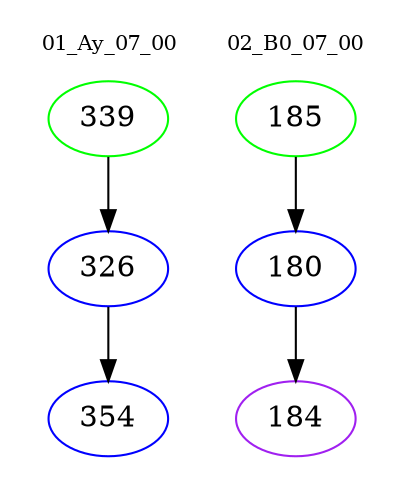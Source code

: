 digraph{
subgraph cluster_0 {
color = white
label = "01_Ay_07_00";
fontsize=10;
T0_339 [label="339", color="green"]
T0_339 -> T0_326 [color="black"]
T0_326 [label="326", color="blue"]
T0_326 -> T0_354 [color="black"]
T0_354 [label="354", color="blue"]
}
subgraph cluster_1 {
color = white
label = "02_B0_07_00";
fontsize=10;
T1_185 [label="185", color="green"]
T1_185 -> T1_180 [color="black"]
T1_180 [label="180", color="blue"]
T1_180 -> T1_184 [color="black"]
T1_184 [label="184", color="purple"]
}
}
